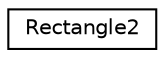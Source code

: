digraph "Graphical Class Hierarchy"
{
  edge [fontname="Helvetica",fontsize="10",labelfontname="Helvetica",labelfontsize="10"];
  node [fontname="Helvetica",fontsize="10",shape=record];
  rankdir="LR";
  Node1 [label="Rectangle2",height=0.2,width=0.4,color="black", fillcolor="white", style="filled",URL="$class_rectangle2.html"];
}
